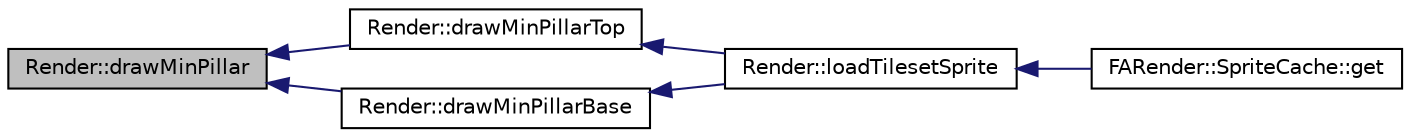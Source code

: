 digraph G
{
  edge [fontname="Helvetica",fontsize="10",labelfontname="Helvetica",labelfontsize="10"];
  node [fontname="Helvetica",fontsize="10",shape=record];
  rankdir="LR";
  Node1 [label="Render::drawMinPillar",height=0.2,width=0.4,color="black", fillcolor="grey75", style="filled" fontcolor="black"];
  Node1 -> Node2 [dir="back",color="midnightblue",fontsize="10",style="solid",fontname="Helvetica"];
  Node2 [label="Render::drawMinPillarTop",height=0.2,width=0.4,color="black", fillcolor="white", style="filled",URL="$namespace_render.html#ab52f404c5feb88408defadb935b310e5"];
  Node2 -> Node3 [dir="back",color="midnightblue",fontsize="10",style="solid",fontname="Helvetica"];
  Node3 [label="Render::loadTilesetSprite",height=0.2,width=0.4,color="black", fillcolor="white", style="filled",URL="$namespace_render.html#a5b51432e4c169b5593556ea7ceebce69"];
  Node3 -> Node4 [dir="back",color="midnightblue",fontsize="10",style="solid",fontname="Helvetica"];
  Node4 [label="FARender::SpriteCache::get",height=0.2,width=0.4,color="black", fillcolor="white", style="filled",URL="$class_f_a_render_1_1_sprite_cache.html#aaede499b2c79f9f1cf535f37887d2f99",tooltip="To be called from the render thread."];
  Node1 -> Node5 [dir="back",color="midnightblue",fontsize="10",style="solid",fontname="Helvetica"];
  Node5 [label="Render::drawMinPillarBase",height=0.2,width=0.4,color="black", fillcolor="white", style="filled",URL="$namespace_render.html#a17a1ce99e9825ff602e9834cb8a7a409"];
  Node5 -> Node3 [dir="back",color="midnightblue",fontsize="10",style="solid",fontname="Helvetica"];
}
